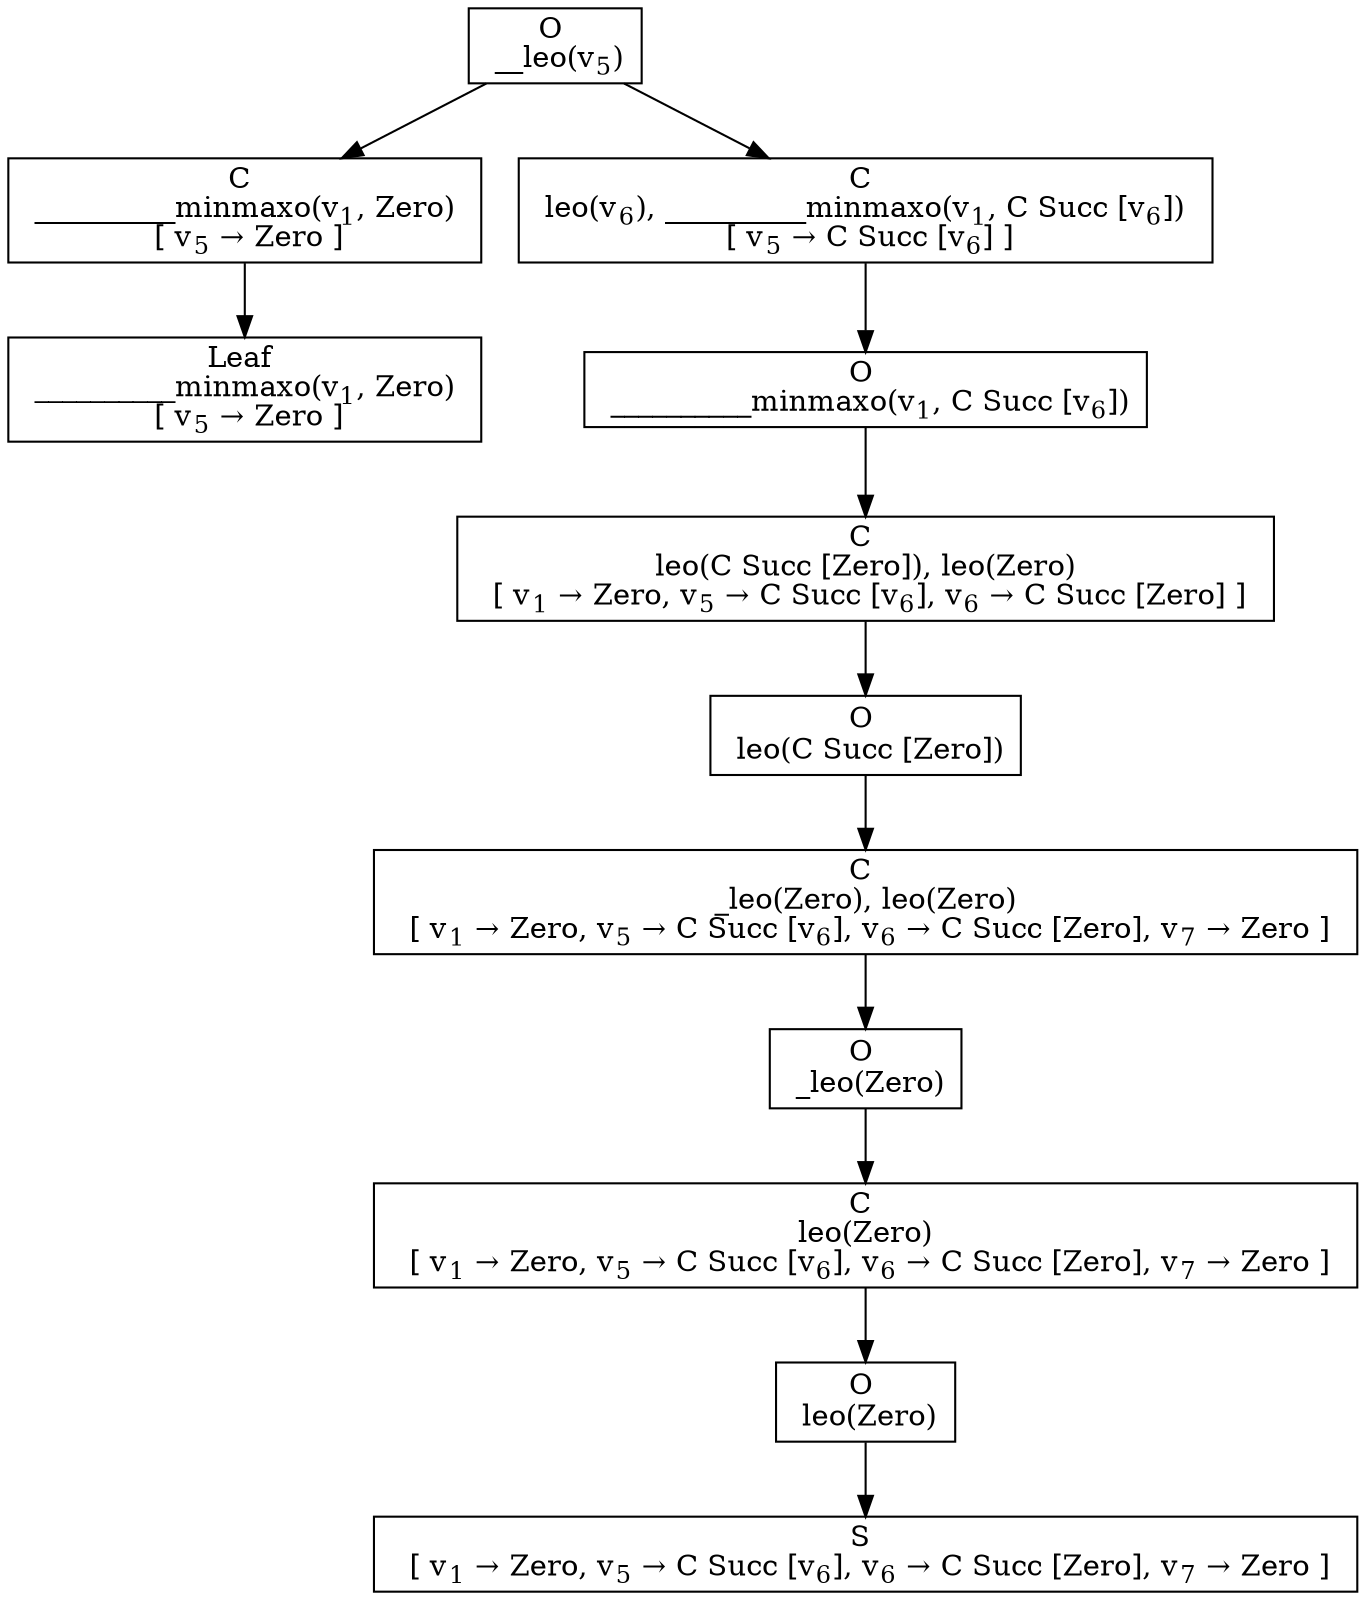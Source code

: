 digraph {
    graph [rankdir=TB
          ,bgcolor=transparent];
    node [shape=box
         ,fillcolor=white
         ,style=filled];
    0 [label=<O <BR/> __leo(v<SUB>5</SUB>)>];
    1 [label=<C <BR/> __________minmaxo(v<SUB>1</SUB>, Zero) <BR/>  [ v<SUB>5</SUB> &rarr; Zero ] >];
    2 [label=<C <BR/> leo(v<SUB>6</SUB>), __________minmaxo(v<SUB>1</SUB>, C Succ [v<SUB>6</SUB>]) <BR/>  [ v<SUB>5</SUB> &rarr; C Succ [v<SUB>6</SUB>] ] >];
    3 [label=<Leaf <BR/> __________minmaxo(v<SUB>1</SUB>, Zero) <BR/>  [ v<SUB>5</SUB> &rarr; Zero ] >];
    4 [label=<O <BR/> __________minmaxo(v<SUB>1</SUB>, C Succ [v<SUB>6</SUB>])>];
    5 [label=<C <BR/> leo(C Succ [Zero]), leo(Zero) <BR/>  [ v<SUB>1</SUB> &rarr; Zero, v<SUB>5</SUB> &rarr; C Succ [v<SUB>6</SUB>], v<SUB>6</SUB> &rarr; C Succ [Zero] ] >];
    6 [label=<O <BR/> leo(C Succ [Zero])>];
    7 [label=<C <BR/> _leo(Zero), leo(Zero) <BR/>  [ v<SUB>1</SUB> &rarr; Zero, v<SUB>5</SUB> &rarr; C Succ [v<SUB>6</SUB>], v<SUB>6</SUB> &rarr; C Succ [Zero], v<SUB>7</SUB> &rarr; Zero ] >];
    8 [label=<O <BR/> _leo(Zero)>];
    9 [label=<C <BR/> leo(Zero) <BR/>  [ v<SUB>1</SUB> &rarr; Zero, v<SUB>5</SUB> &rarr; C Succ [v<SUB>6</SUB>], v<SUB>6</SUB> &rarr; C Succ [Zero], v<SUB>7</SUB> &rarr; Zero ] >];
    10 [label=<O <BR/> leo(Zero)>];
    11 [label=<S <BR/>  [ v<SUB>1</SUB> &rarr; Zero, v<SUB>5</SUB> &rarr; C Succ [v<SUB>6</SUB>], v<SUB>6</SUB> &rarr; C Succ [Zero], v<SUB>7</SUB> &rarr; Zero ] >];
    0 -> 1 [label=""];
    0 -> 2 [label=""];
    1 -> 3 [label=""];
    2 -> 4 [label=""];
    4 -> 5 [label=""];
    5 -> 6 [label=""];
    6 -> 7 [label=""];
    7 -> 8 [label=""];
    8 -> 9 [label=""];
    9 -> 10 [label=""];
    10 -> 11 [label=""];
}
